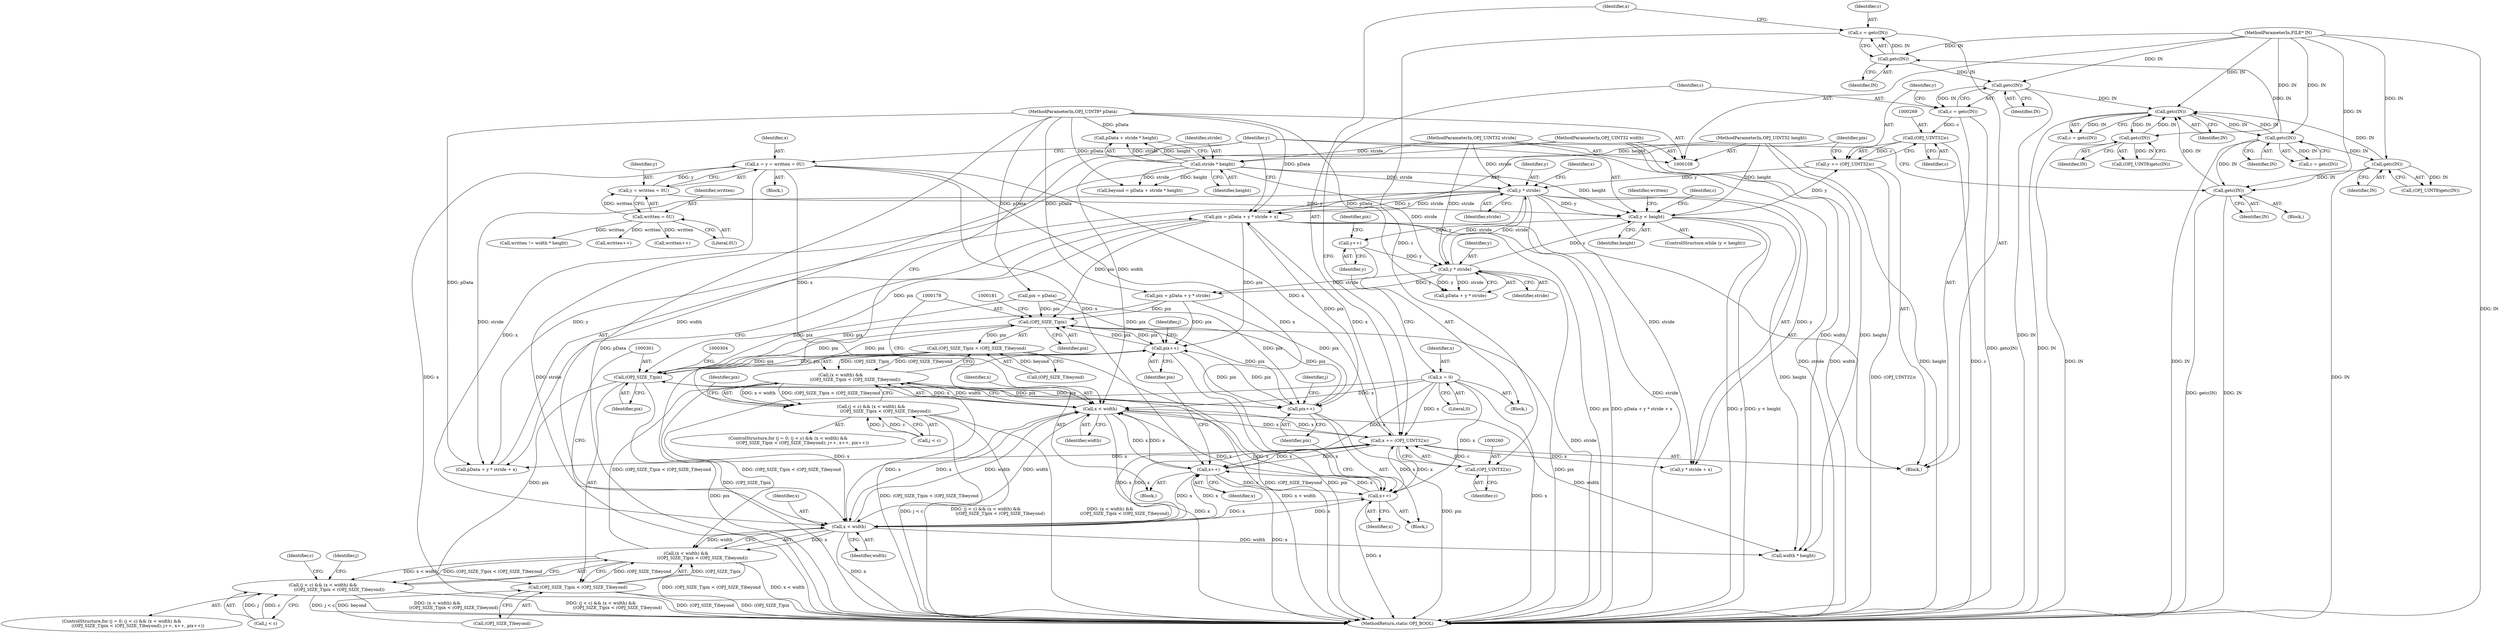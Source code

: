 digraph "0_openjpeg_cbe7384016083eac16078b359acd7a842253d503@integer" {
"1000271" [label="(Call,pix = pData + y * stride + x)"];
"1000110" [label="(MethodParameterIn,OPJ_UINT8* pData)"];
"1000276" [label="(Call,y * stride)"];
"1000266" [label="(Call,y += (OPJ_UINT32)c)"];
"1000268" [label="(Call,(OPJ_UINT32)c)"];
"1000262" [label="(Call,c = getc(IN))"];
"1000264" [label="(Call,getc(IN))"];
"1000255" [label="(Call,getc(IN))"];
"1000215" [label="(Call,getc(IN))"];
"1000145" [label="(Call,getc(IN))"];
"1000360" [label="(Call,getc(IN))"];
"1000326" [label="(Call,getc(IN))"];
"1000109" [label="(MethodParameterIn,FILE* IN)"];
"1000162" [label="(Call,getc(IN))"];
"1000138" [label="(Call,y < height)"];
"1000237" [label="(Call,y * stride)"];
"1000231" [label="(Call,y++)"];
"1000124" [label="(Call,stride * height)"];
"1000111" [label="(MethodParameterIn,OPJ_UINT32 stride)"];
"1000113" [label="(MethodParameterIn,OPJ_UINT32 height)"];
"1000132" [label="(Call,y = written = 0U)"];
"1000134" [label="(Call,written = 0U)"];
"1000257" [label="(Call,x += (OPJ_UINT32)c)"];
"1000259" [label="(Call,(OPJ_UINT32)c)"];
"1000253" [label="(Call,c = getc(IN))"];
"1000187" [label="(Call,x++)"];
"1000310" [label="(Call,x++)"];
"1000228" [label="(Call,x = 0)"];
"1000296" [label="(Call,x < width)"];
"1000173" [label="(Call,x < width)"];
"1000130" [label="(Call,x = y = written = 0U)"];
"1000112" [label="(MethodParameterIn,OPJ_UINT32 width)"];
"1000177" [label="(Call,(OPJ_SIZE_T)pix)"];
"1000176" [label="(Call,(OPJ_SIZE_T)pix < (OPJ_SIZE_T)beyond)"];
"1000172" [label="(Call,(x < width) &&\n                     ((OPJ_SIZE_T)pix < (OPJ_SIZE_T)beyond))"];
"1000168" [label="(Call,(j < c) && (x < width) &&\n                     ((OPJ_SIZE_T)pix < (OPJ_SIZE_T)beyond))"];
"1000295" [label="(Call,(x < width) &&\n                        ((OPJ_SIZE_T)pix < (OPJ_SIZE_T)beyond))"];
"1000291" [label="(Call,(j < c) && (x < width) &&\n                        ((OPJ_SIZE_T)pix < (OPJ_SIZE_T)beyond))"];
"1000189" [label="(Call,pix++)"];
"1000300" [label="(Call,(OPJ_SIZE_T)pix)"];
"1000299" [label="(Call,(OPJ_SIZE_T)pix < (OPJ_SIZE_T)beyond)"];
"1000312" [label="(Call,pix++)"];
"1000227" [label="(Block,)"];
"1000133" [label="(Identifier,y)"];
"1000124" [label="(Call,stride * height)"];
"1000177" [label="(Call,(OPJ_SIZE_T)pix)"];
"1000275" [label="(Call,y * stride + x)"];
"1000359" [label="(Block,)"];
"1000137" [label="(ControlStructure,while (y < height))"];
"1000279" [label="(Identifier,x)"];
"1000277" [label="(Identifier,y)"];
"1000134" [label="(Call,written = 0U)"];
"1000252" [label="(Block,)"];
"1000264" [label="(Call,getc(IN))"];
"1000257" [label="(Call,x += (OPJ_UINT32)c)"];
"1000187" [label="(Call,x++)"];
"1000272" [label="(Identifier,pix)"];
"1000127" [label="(Call,pix = pData)"];
"1000364" [label="(Identifier,written)"];
"1000302" [label="(Identifier,pix)"];
"1000213" [label="(Call,c = getc(IN))"];
"1000233" [label="(Call,pix = pData + y * stride)"];
"1000135" [label="(Identifier,written)"];
"1000139" [label="(Identifier,y)"];
"1000175" [label="(Identifier,width)"];
"1000298" [label="(Identifier,width)"];
"1000180" [label="(Call,(OPJ_SIZE_T)beyond)"];
"1000312" [label="(Call,pix++)"];
"1000297" [label="(Identifier,x)"];
"1000109" [label="(MethodParameterIn,FILE* IN)"];
"1000132" [label="(Call,y = written = 0U)"];
"1000268" [label="(Call,(OPJ_UINT32)c)"];
"1000188" [label="(Identifier,x)"];
"1000172" [label="(Call,(x < width) &&\n                     ((OPJ_SIZE_T)pix < (OPJ_SIZE_T)beyond))"];
"1000179" [label="(Identifier,pix)"];
"1000131" [label="(Identifier,x)"];
"1000270" [label="(Identifier,c)"];
"1000209" [label="(Call,written++)"];
"1000361" [label="(Identifier,IN)"];
"1000258" [label="(Identifier,x)"];
"1000173" [label="(Call,x < width)"];
"1000299" [label="(Call,(OPJ_SIZE_T)pix < (OPJ_SIZE_T)beyond)"];
"1000194" [label="(Identifier,pix)"];
"1000265" [label="(Identifier,IN)"];
"1000168" [label="(Call,(j < c) && (x < width) &&\n                     ((OPJ_SIZE_T)pix < (OPJ_SIZE_T)beyond))"];
"1000324" [label="(Call,(OPJ_UINT8)getc(IN))"];
"1000253" [label="(Call,c = getc(IN))"];
"1000230" [label="(Literal,0)"];
"1000120" [label="(Call,beyond = pData + stride * height)"];
"1000140" [label="(Identifier,height)"];
"1000261" [label="(Identifier,c)"];
"1000162" [label="(Call,getc(IN))"];
"1000327" [label="(Identifier,IN)"];
"1000138" [label="(Call,y < height)"];
"1000144" [label="(Identifier,c)"];
"1000229" [label="(Identifier,x)"];
"1000345" [label="(Call,written++)"];
"1000259" [label="(Call,(OPJ_UINT32)c)"];
"1000189" [label="(Call,pix++)"];
"1000376" [label="(MethodReturn,static OPJ_BOOL)"];
"1000235" [label="(Call,pData + y * stride)"];
"1000326" [label="(Call,getc(IN))"];
"1000228" [label="(Call,x = 0)"];
"1000300" [label="(Call,(OPJ_SIZE_T)pix)"];
"1000287" [label="(ControlStructure,for (j = 0; (j < c) && (x < width) &&\n                        ((OPJ_SIZE_T)pix < (OPJ_SIZE_T)beyond); j++, x++, pix++))"];
"1000303" [label="(Call,(OPJ_SIZE_T)beyond)"];
"1000232" [label="(Identifier,y)"];
"1000216" [label="(Identifier,IN)"];
"1000169" [label="(Call,j < c)"];
"1000263" [label="(Identifier,c)"];
"1000143" [label="(Call,c = getc(IN))"];
"1000190" [label="(Identifier,pix)"];
"1000267" [label="(Identifier,y)"];
"1000254" [label="(Identifier,c)"];
"1000114" [label="(Block,)"];
"1000291" [label="(Call,(j < c) && (x < width) &&\n                        ((OPJ_SIZE_T)pix < (OPJ_SIZE_T)beyond))"];
"1000186" [label="(Block,)"];
"1000309" [label="(Block,)"];
"1000292" [label="(Call,j < c)"];
"1000110" [label="(MethodParameterIn,OPJ_UINT8* pData)"];
"1000266" [label="(Call,y += (OPJ_UINT32)c)"];
"1000234" [label="(Identifier,pix)"];
"1000126" [label="(Identifier,height)"];
"1000363" [label="(Call,written != width * height)"];
"1000318" [label="(Identifier,j)"];
"1000176" [label="(Call,(OPJ_SIZE_T)pix < (OPJ_SIZE_T)beyond)"];
"1000170" [label="(Identifier,j)"];
"1000146" [label="(Identifier,IN)"];
"1000351" [label="(Identifier,c)"];
"1000112" [label="(MethodParameterIn,OPJ_UINT32 width)"];
"1000271" [label="(Call,pix = pData + y * stride + x)"];
"1000163" [label="(Identifier,IN)"];
"1000238" [label="(Identifier,y)"];
"1000293" [label="(Identifier,j)"];
"1000365" [label="(Call,width * height)"];
"1000122" [label="(Call,pData + stride * height)"];
"1000276" [label="(Call,y * stride)"];
"1000262" [label="(Call,c = getc(IN))"];
"1000255" [label="(Call,getc(IN))"];
"1000239" [label="(Identifier,stride)"];
"1000313" [label="(Identifier,pix)"];
"1000295" [label="(Call,(x < width) &&\n                        ((OPJ_SIZE_T)pix < (OPJ_SIZE_T)beyond))"];
"1000296" [label="(Call,x < width)"];
"1000125" [label="(Identifier,stride)"];
"1000164" [label="(ControlStructure,for (j = 0; (j < c) && (x < width) &&\n                     ((OPJ_SIZE_T)pix < (OPJ_SIZE_T)beyond); j++, x++, pix++))"];
"1000174" [label="(Identifier,x)"];
"1000256" [label="(Identifier,IN)"];
"1000145" [label="(Call,getc(IN))"];
"1000311" [label="(Identifier,x)"];
"1000130" [label="(Call,x = y = written = 0U)"];
"1000273" [label="(Call,pData + y * stride + x)"];
"1000111" [label="(MethodParameterIn,OPJ_UINT32 stride)"];
"1000231" [label="(Call,y++)"];
"1000215" [label="(Call,getc(IN))"];
"1000237" [label="(Call,y * stride)"];
"1000113" [label="(MethodParameterIn,OPJ_UINT32 height)"];
"1000360" [label="(Call,getc(IN))"];
"1000278" [label="(Identifier,stride)"];
"1000160" [label="(Call,(OPJ_UINT8)getc(IN))"];
"1000310" [label="(Call,x++)"];
"1000136" [label="(Literal,0U)"];
"1000271" -> "1000252"  [label="AST: "];
"1000271" -> "1000273"  [label="CFG: "];
"1000272" -> "1000271"  [label="AST: "];
"1000273" -> "1000271"  [label="AST: "];
"1000139" -> "1000271"  [label="CFG: "];
"1000271" -> "1000376"  [label="DDG: pData + y * stride + x"];
"1000271" -> "1000376"  [label="DDG: pix"];
"1000271" -> "1000177"  [label="DDG: pix"];
"1000271" -> "1000189"  [label="DDG: pix"];
"1000110" -> "1000271"  [label="DDG: pData"];
"1000276" -> "1000271"  [label="DDG: y"];
"1000276" -> "1000271"  [label="DDG: stride"];
"1000257" -> "1000271"  [label="DDG: x"];
"1000271" -> "1000300"  [label="DDG: pix"];
"1000271" -> "1000312"  [label="DDG: pix"];
"1000110" -> "1000108"  [label="AST: "];
"1000110" -> "1000376"  [label="DDG: pData"];
"1000110" -> "1000120"  [label="DDG: pData"];
"1000110" -> "1000122"  [label="DDG: pData"];
"1000110" -> "1000127"  [label="DDG: pData"];
"1000110" -> "1000233"  [label="DDG: pData"];
"1000110" -> "1000235"  [label="DDG: pData"];
"1000110" -> "1000273"  [label="DDG: pData"];
"1000276" -> "1000275"  [label="AST: "];
"1000276" -> "1000278"  [label="CFG: "];
"1000277" -> "1000276"  [label="AST: "];
"1000278" -> "1000276"  [label="AST: "];
"1000279" -> "1000276"  [label="CFG: "];
"1000276" -> "1000376"  [label="DDG: stride"];
"1000276" -> "1000138"  [label="DDG: y"];
"1000276" -> "1000237"  [label="DDG: stride"];
"1000276" -> "1000273"  [label="DDG: y"];
"1000276" -> "1000273"  [label="DDG: stride"];
"1000276" -> "1000275"  [label="DDG: y"];
"1000276" -> "1000275"  [label="DDG: stride"];
"1000266" -> "1000276"  [label="DDG: y"];
"1000124" -> "1000276"  [label="DDG: stride"];
"1000237" -> "1000276"  [label="DDG: stride"];
"1000111" -> "1000276"  [label="DDG: stride"];
"1000266" -> "1000252"  [label="AST: "];
"1000266" -> "1000268"  [label="CFG: "];
"1000267" -> "1000266"  [label="AST: "];
"1000268" -> "1000266"  [label="AST: "];
"1000272" -> "1000266"  [label="CFG: "];
"1000266" -> "1000376"  [label="DDG: (OPJ_UINT32)c"];
"1000268" -> "1000266"  [label="DDG: c"];
"1000138" -> "1000266"  [label="DDG: y"];
"1000268" -> "1000270"  [label="CFG: "];
"1000269" -> "1000268"  [label="AST: "];
"1000270" -> "1000268"  [label="AST: "];
"1000268" -> "1000376"  [label="DDG: c"];
"1000262" -> "1000268"  [label="DDG: c"];
"1000262" -> "1000252"  [label="AST: "];
"1000262" -> "1000264"  [label="CFG: "];
"1000263" -> "1000262"  [label="AST: "];
"1000264" -> "1000262"  [label="AST: "];
"1000267" -> "1000262"  [label="CFG: "];
"1000262" -> "1000376"  [label="DDG: getc(IN)"];
"1000264" -> "1000262"  [label="DDG: IN"];
"1000264" -> "1000265"  [label="CFG: "];
"1000265" -> "1000264"  [label="AST: "];
"1000264" -> "1000376"  [label="DDG: IN"];
"1000264" -> "1000145"  [label="DDG: IN"];
"1000255" -> "1000264"  [label="DDG: IN"];
"1000109" -> "1000264"  [label="DDG: IN"];
"1000255" -> "1000253"  [label="AST: "];
"1000255" -> "1000256"  [label="CFG: "];
"1000256" -> "1000255"  [label="AST: "];
"1000253" -> "1000255"  [label="CFG: "];
"1000255" -> "1000253"  [label="DDG: IN"];
"1000215" -> "1000255"  [label="DDG: IN"];
"1000109" -> "1000255"  [label="DDG: IN"];
"1000215" -> "1000213"  [label="AST: "];
"1000215" -> "1000216"  [label="CFG: "];
"1000216" -> "1000215"  [label="AST: "];
"1000213" -> "1000215"  [label="CFG: "];
"1000215" -> "1000376"  [label="DDG: IN"];
"1000215" -> "1000145"  [label="DDG: IN"];
"1000215" -> "1000213"  [label="DDG: IN"];
"1000145" -> "1000215"  [label="DDG: IN"];
"1000109" -> "1000215"  [label="DDG: IN"];
"1000215" -> "1000326"  [label="DDG: IN"];
"1000215" -> "1000360"  [label="DDG: IN"];
"1000145" -> "1000143"  [label="AST: "];
"1000145" -> "1000146"  [label="CFG: "];
"1000146" -> "1000145"  [label="AST: "];
"1000143" -> "1000145"  [label="CFG: "];
"1000145" -> "1000376"  [label="DDG: IN"];
"1000145" -> "1000143"  [label="DDG: IN"];
"1000360" -> "1000145"  [label="DDG: IN"];
"1000326" -> "1000145"  [label="DDG: IN"];
"1000162" -> "1000145"  [label="DDG: IN"];
"1000109" -> "1000145"  [label="DDG: IN"];
"1000145" -> "1000162"  [label="DDG: IN"];
"1000360" -> "1000359"  [label="AST: "];
"1000360" -> "1000361"  [label="CFG: "];
"1000361" -> "1000360"  [label="AST: "];
"1000139" -> "1000360"  [label="CFG: "];
"1000360" -> "1000376"  [label="DDG: IN"];
"1000360" -> "1000376"  [label="DDG: getc(IN)"];
"1000326" -> "1000360"  [label="DDG: IN"];
"1000109" -> "1000360"  [label="DDG: IN"];
"1000326" -> "1000324"  [label="AST: "];
"1000326" -> "1000327"  [label="CFG: "];
"1000327" -> "1000326"  [label="AST: "];
"1000324" -> "1000326"  [label="CFG: "];
"1000326" -> "1000376"  [label="DDG: IN"];
"1000326" -> "1000324"  [label="DDG: IN"];
"1000109" -> "1000326"  [label="DDG: IN"];
"1000109" -> "1000108"  [label="AST: "];
"1000109" -> "1000376"  [label="DDG: IN"];
"1000109" -> "1000162"  [label="DDG: IN"];
"1000162" -> "1000160"  [label="AST: "];
"1000162" -> "1000163"  [label="CFG: "];
"1000163" -> "1000162"  [label="AST: "];
"1000160" -> "1000162"  [label="CFG: "];
"1000162" -> "1000376"  [label="DDG: IN"];
"1000162" -> "1000160"  [label="DDG: IN"];
"1000138" -> "1000137"  [label="AST: "];
"1000138" -> "1000140"  [label="CFG: "];
"1000139" -> "1000138"  [label="AST: "];
"1000140" -> "1000138"  [label="AST: "];
"1000144" -> "1000138"  [label="CFG: "];
"1000364" -> "1000138"  [label="CFG: "];
"1000138" -> "1000376"  [label="DDG: y"];
"1000138" -> "1000376"  [label="DDG: y < height"];
"1000237" -> "1000138"  [label="DDG: y"];
"1000132" -> "1000138"  [label="DDG: y"];
"1000124" -> "1000138"  [label="DDG: height"];
"1000113" -> "1000138"  [label="DDG: height"];
"1000138" -> "1000231"  [label="DDG: y"];
"1000138" -> "1000365"  [label="DDG: height"];
"1000237" -> "1000235"  [label="AST: "];
"1000237" -> "1000239"  [label="CFG: "];
"1000238" -> "1000237"  [label="AST: "];
"1000239" -> "1000237"  [label="AST: "];
"1000235" -> "1000237"  [label="CFG: "];
"1000237" -> "1000376"  [label="DDG: stride"];
"1000237" -> "1000233"  [label="DDG: y"];
"1000237" -> "1000233"  [label="DDG: stride"];
"1000237" -> "1000235"  [label="DDG: y"];
"1000237" -> "1000235"  [label="DDG: stride"];
"1000231" -> "1000237"  [label="DDG: y"];
"1000124" -> "1000237"  [label="DDG: stride"];
"1000111" -> "1000237"  [label="DDG: stride"];
"1000231" -> "1000227"  [label="AST: "];
"1000231" -> "1000232"  [label="CFG: "];
"1000232" -> "1000231"  [label="AST: "];
"1000234" -> "1000231"  [label="CFG: "];
"1000124" -> "1000122"  [label="AST: "];
"1000124" -> "1000126"  [label="CFG: "];
"1000125" -> "1000124"  [label="AST: "];
"1000126" -> "1000124"  [label="AST: "];
"1000122" -> "1000124"  [label="CFG: "];
"1000124" -> "1000376"  [label="DDG: stride"];
"1000124" -> "1000120"  [label="DDG: stride"];
"1000124" -> "1000120"  [label="DDG: height"];
"1000124" -> "1000122"  [label="DDG: stride"];
"1000124" -> "1000122"  [label="DDG: height"];
"1000111" -> "1000124"  [label="DDG: stride"];
"1000113" -> "1000124"  [label="DDG: height"];
"1000111" -> "1000108"  [label="AST: "];
"1000111" -> "1000376"  [label="DDG: stride"];
"1000113" -> "1000108"  [label="AST: "];
"1000113" -> "1000376"  [label="DDG: height"];
"1000113" -> "1000365"  [label="DDG: height"];
"1000132" -> "1000130"  [label="AST: "];
"1000132" -> "1000134"  [label="CFG: "];
"1000133" -> "1000132"  [label="AST: "];
"1000134" -> "1000132"  [label="AST: "];
"1000130" -> "1000132"  [label="CFG: "];
"1000132" -> "1000130"  [label="DDG: y"];
"1000134" -> "1000132"  [label="DDG: written"];
"1000134" -> "1000136"  [label="CFG: "];
"1000135" -> "1000134"  [label="AST: "];
"1000136" -> "1000134"  [label="AST: "];
"1000134" -> "1000209"  [label="DDG: written"];
"1000134" -> "1000345"  [label="DDG: written"];
"1000134" -> "1000363"  [label="DDG: written"];
"1000257" -> "1000252"  [label="AST: "];
"1000257" -> "1000259"  [label="CFG: "];
"1000258" -> "1000257"  [label="AST: "];
"1000259" -> "1000257"  [label="AST: "];
"1000263" -> "1000257"  [label="CFG: "];
"1000257" -> "1000173"  [label="DDG: x"];
"1000257" -> "1000187"  [label="DDG: x"];
"1000259" -> "1000257"  [label="DDG: c"];
"1000187" -> "1000257"  [label="DDG: x"];
"1000310" -> "1000257"  [label="DDG: x"];
"1000228" -> "1000257"  [label="DDG: x"];
"1000296" -> "1000257"  [label="DDG: x"];
"1000173" -> "1000257"  [label="DDG: x"];
"1000130" -> "1000257"  [label="DDG: x"];
"1000257" -> "1000273"  [label="DDG: x"];
"1000257" -> "1000275"  [label="DDG: x"];
"1000257" -> "1000296"  [label="DDG: x"];
"1000257" -> "1000310"  [label="DDG: x"];
"1000259" -> "1000261"  [label="CFG: "];
"1000260" -> "1000259"  [label="AST: "];
"1000261" -> "1000259"  [label="AST: "];
"1000253" -> "1000259"  [label="DDG: c"];
"1000253" -> "1000252"  [label="AST: "];
"1000254" -> "1000253"  [label="AST: "];
"1000258" -> "1000253"  [label="CFG: "];
"1000187" -> "1000186"  [label="AST: "];
"1000187" -> "1000188"  [label="CFG: "];
"1000188" -> "1000187"  [label="AST: "];
"1000190" -> "1000187"  [label="CFG: "];
"1000187" -> "1000376"  [label="DDG: x"];
"1000187" -> "1000173"  [label="DDG: x"];
"1000310" -> "1000187"  [label="DDG: x"];
"1000228" -> "1000187"  [label="DDG: x"];
"1000296" -> "1000187"  [label="DDG: x"];
"1000173" -> "1000187"  [label="DDG: x"];
"1000130" -> "1000187"  [label="DDG: x"];
"1000187" -> "1000296"  [label="DDG: x"];
"1000187" -> "1000310"  [label="DDG: x"];
"1000310" -> "1000309"  [label="AST: "];
"1000310" -> "1000311"  [label="CFG: "];
"1000311" -> "1000310"  [label="AST: "];
"1000313" -> "1000310"  [label="CFG: "];
"1000310" -> "1000376"  [label="DDG: x"];
"1000310" -> "1000173"  [label="DDG: x"];
"1000310" -> "1000296"  [label="DDG: x"];
"1000228" -> "1000310"  [label="DDG: x"];
"1000296" -> "1000310"  [label="DDG: x"];
"1000173" -> "1000310"  [label="DDG: x"];
"1000130" -> "1000310"  [label="DDG: x"];
"1000228" -> "1000227"  [label="AST: "];
"1000228" -> "1000230"  [label="CFG: "];
"1000229" -> "1000228"  [label="AST: "];
"1000230" -> "1000228"  [label="AST: "];
"1000232" -> "1000228"  [label="CFG: "];
"1000228" -> "1000376"  [label="DDG: x"];
"1000228" -> "1000173"  [label="DDG: x"];
"1000228" -> "1000296"  [label="DDG: x"];
"1000296" -> "1000295"  [label="AST: "];
"1000296" -> "1000298"  [label="CFG: "];
"1000297" -> "1000296"  [label="AST: "];
"1000298" -> "1000296"  [label="AST: "];
"1000301" -> "1000296"  [label="CFG: "];
"1000295" -> "1000296"  [label="CFG: "];
"1000296" -> "1000376"  [label="DDG: x"];
"1000296" -> "1000173"  [label="DDG: x"];
"1000296" -> "1000173"  [label="DDG: width"];
"1000296" -> "1000295"  [label="DDG: x"];
"1000296" -> "1000295"  [label="DDG: width"];
"1000173" -> "1000296"  [label="DDG: x"];
"1000173" -> "1000296"  [label="DDG: width"];
"1000130" -> "1000296"  [label="DDG: x"];
"1000112" -> "1000296"  [label="DDG: width"];
"1000296" -> "1000365"  [label="DDG: width"];
"1000173" -> "1000172"  [label="AST: "];
"1000173" -> "1000175"  [label="CFG: "];
"1000174" -> "1000173"  [label="AST: "];
"1000175" -> "1000173"  [label="AST: "];
"1000178" -> "1000173"  [label="CFG: "];
"1000172" -> "1000173"  [label="CFG: "];
"1000173" -> "1000376"  [label="DDG: x"];
"1000173" -> "1000172"  [label="DDG: x"];
"1000173" -> "1000172"  [label="DDG: width"];
"1000130" -> "1000173"  [label="DDG: x"];
"1000112" -> "1000173"  [label="DDG: width"];
"1000173" -> "1000365"  [label="DDG: width"];
"1000130" -> "1000114"  [label="AST: "];
"1000131" -> "1000130"  [label="AST: "];
"1000139" -> "1000130"  [label="CFG: "];
"1000130" -> "1000376"  [label="DDG: x"];
"1000112" -> "1000108"  [label="AST: "];
"1000112" -> "1000376"  [label="DDG: width"];
"1000112" -> "1000365"  [label="DDG: width"];
"1000177" -> "1000176"  [label="AST: "];
"1000177" -> "1000179"  [label="CFG: "];
"1000178" -> "1000177"  [label="AST: "];
"1000179" -> "1000177"  [label="AST: "];
"1000181" -> "1000177"  [label="CFG: "];
"1000177" -> "1000376"  [label="DDG: pix"];
"1000177" -> "1000176"  [label="DDG: pix"];
"1000189" -> "1000177"  [label="DDG: pix"];
"1000312" -> "1000177"  [label="DDG: pix"];
"1000300" -> "1000177"  [label="DDG: pix"];
"1000233" -> "1000177"  [label="DDG: pix"];
"1000127" -> "1000177"  [label="DDG: pix"];
"1000177" -> "1000189"  [label="DDG: pix"];
"1000177" -> "1000300"  [label="DDG: pix"];
"1000177" -> "1000312"  [label="DDG: pix"];
"1000176" -> "1000172"  [label="AST: "];
"1000176" -> "1000180"  [label="CFG: "];
"1000180" -> "1000176"  [label="AST: "];
"1000172" -> "1000176"  [label="CFG: "];
"1000176" -> "1000376"  [label="DDG: (OPJ_SIZE_T)beyond"];
"1000176" -> "1000376"  [label="DDG: (OPJ_SIZE_T)pix"];
"1000176" -> "1000172"  [label="DDG: (OPJ_SIZE_T)pix"];
"1000176" -> "1000172"  [label="DDG: (OPJ_SIZE_T)beyond"];
"1000180" -> "1000176"  [label="DDG: beyond"];
"1000172" -> "1000168"  [label="AST: "];
"1000168" -> "1000172"  [label="CFG: "];
"1000172" -> "1000376"  [label="DDG: (OPJ_SIZE_T)pix < (OPJ_SIZE_T)beyond"];
"1000172" -> "1000376"  [label="DDG: x < width"];
"1000172" -> "1000168"  [label="DDG: x < width"];
"1000172" -> "1000168"  [label="DDG: (OPJ_SIZE_T)pix < (OPJ_SIZE_T)beyond"];
"1000295" -> "1000172"  [label="DDG: (OPJ_SIZE_T)pix < (OPJ_SIZE_T)beyond"];
"1000172" -> "1000295"  [label="DDG: (OPJ_SIZE_T)pix < (OPJ_SIZE_T)beyond"];
"1000168" -> "1000164"  [label="AST: "];
"1000168" -> "1000169"  [label="CFG: "];
"1000169" -> "1000168"  [label="AST: "];
"1000139" -> "1000168"  [label="CFG: "];
"1000194" -> "1000168"  [label="CFG: "];
"1000168" -> "1000376"  [label="DDG: (j < c) && (x < width) &&\n                     ((OPJ_SIZE_T)pix < (OPJ_SIZE_T)beyond)"];
"1000168" -> "1000376"  [label="DDG: (x < width) &&\n                     ((OPJ_SIZE_T)pix < (OPJ_SIZE_T)beyond)"];
"1000168" -> "1000376"  [label="DDG: j < c"];
"1000169" -> "1000168"  [label="DDG: j"];
"1000169" -> "1000168"  [label="DDG: c"];
"1000295" -> "1000291"  [label="AST: "];
"1000295" -> "1000299"  [label="CFG: "];
"1000299" -> "1000295"  [label="AST: "];
"1000291" -> "1000295"  [label="CFG: "];
"1000295" -> "1000376"  [label="DDG: x < width"];
"1000295" -> "1000376"  [label="DDG: (OPJ_SIZE_T)pix < (OPJ_SIZE_T)beyond"];
"1000295" -> "1000291"  [label="DDG: x < width"];
"1000295" -> "1000291"  [label="DDG: (OPJ_SIZE_T)pix < (OPJ_SIZE_T)beyond"];
"1000299" -> "1000295"  [label="DDG: (OPJ_SIZE_T)pix"];
"1000299" -> "1000295"  [label="DDG: (OPJ_SIZE_T)beyond"];
"1000291" -> "1000287"  [label="AST: "];
"1000291" -> "1000292"  [label="CFG: "];
"1000292" -> "1000291"  [label="AST: "];
"1000318" -> "1000291"  [label="CFG: "];
"1000351" -> "1000291"  [label="CFG: "];
"1000291" -> "1000376"  [label="DDG: (j < c) && (x < width) &&\n                        ((OPJ_SIZE_T)pix < (OPJ_SIZE_T)beyond)"];
"1000291" -> "1000376"  [label="DDG: j < c"];
"1000291" -> "1000376"  [label="DDG: (x < width) &&\n                        ((OPJ_SIZE_T)pix < (OPJ_SIZE_T)beyond)"];
"1000292" -> "1000291"  [label="DDG: j"];
"1000292" -> "1000291"  [label="DDG: c"];
"1000189" -> "1000186"  [label="AST: "];
"1000189" -> "1000190"  [label="CFG: "];
"1000190" -> "1000189"  [label="AST: "];
"1000170" -> "1000189"  [label="CFG: "];
"1000189" -> "1000376"  [label="DDG: pix"];
"1000312" -> "1000189"  [label="DDG: pix"];
"1000300" -> "1000189"  [label="DDG: pix"];
"1000233" -> "1000189"  [label="DDG: pix"];
"1000127" -> "1000189"  [label="DDG: pix"];
"1000189" -> "1000300"  [label="DDG: pix"];
"1000189" -> "1000312"  [label="DDG: pix"];
"1000300" -> "1000299"  [label="AST: "];
"1000300" -> "1000302"  [label="CFG: "];
"1000301" -> "1000300"  [label="AST: "];
"1000302" -> "1000300"  [label="AST: "];
"1000304" -> "1000300"  [label="CFG: "];
"1000300" -> "1000376"  [label="DDG: pix"];
"1000300" -> "1000299"  [label="DDG: pix"];
"1000312" -> "1000300"  [label="DDG: pix"];
"1000233" -> "1000300"  [label="DDG: pix"];
"1000127" -> "1000300"  [label="DDG: pix"];
"1000300" -> "1000312"  [label="DDG: pix"];
"1000299" -> "1000303"  [label="CFG: "];
"1000303" -> "1000299"  [label="AST: "];
"1000299" -> "1000376"  [label="DDG: (OPJ_SIZE_T)beyond"];
"1000299" -> "1000376"  [label="DDG: (OPJ_SIZE_T)pix"];
"1000303" -> "1000299"  [label="DDG: beyond"];
"1000312" -> "1000309"  [label="AST: "];
"1000312" -> "1000313"  [label="CFG: "];
"1000313" -> "1000312"  [label="AST: "];
"1000293" -> "1000312"  [label="CFG: "];
"1000312" -> "1000376"  [label="DDG: pix"];
"1000233" -> "1000312"  [label="DDG: pix"];
"1000127" -> "1000312"  [label="DDG: pix"];
}
